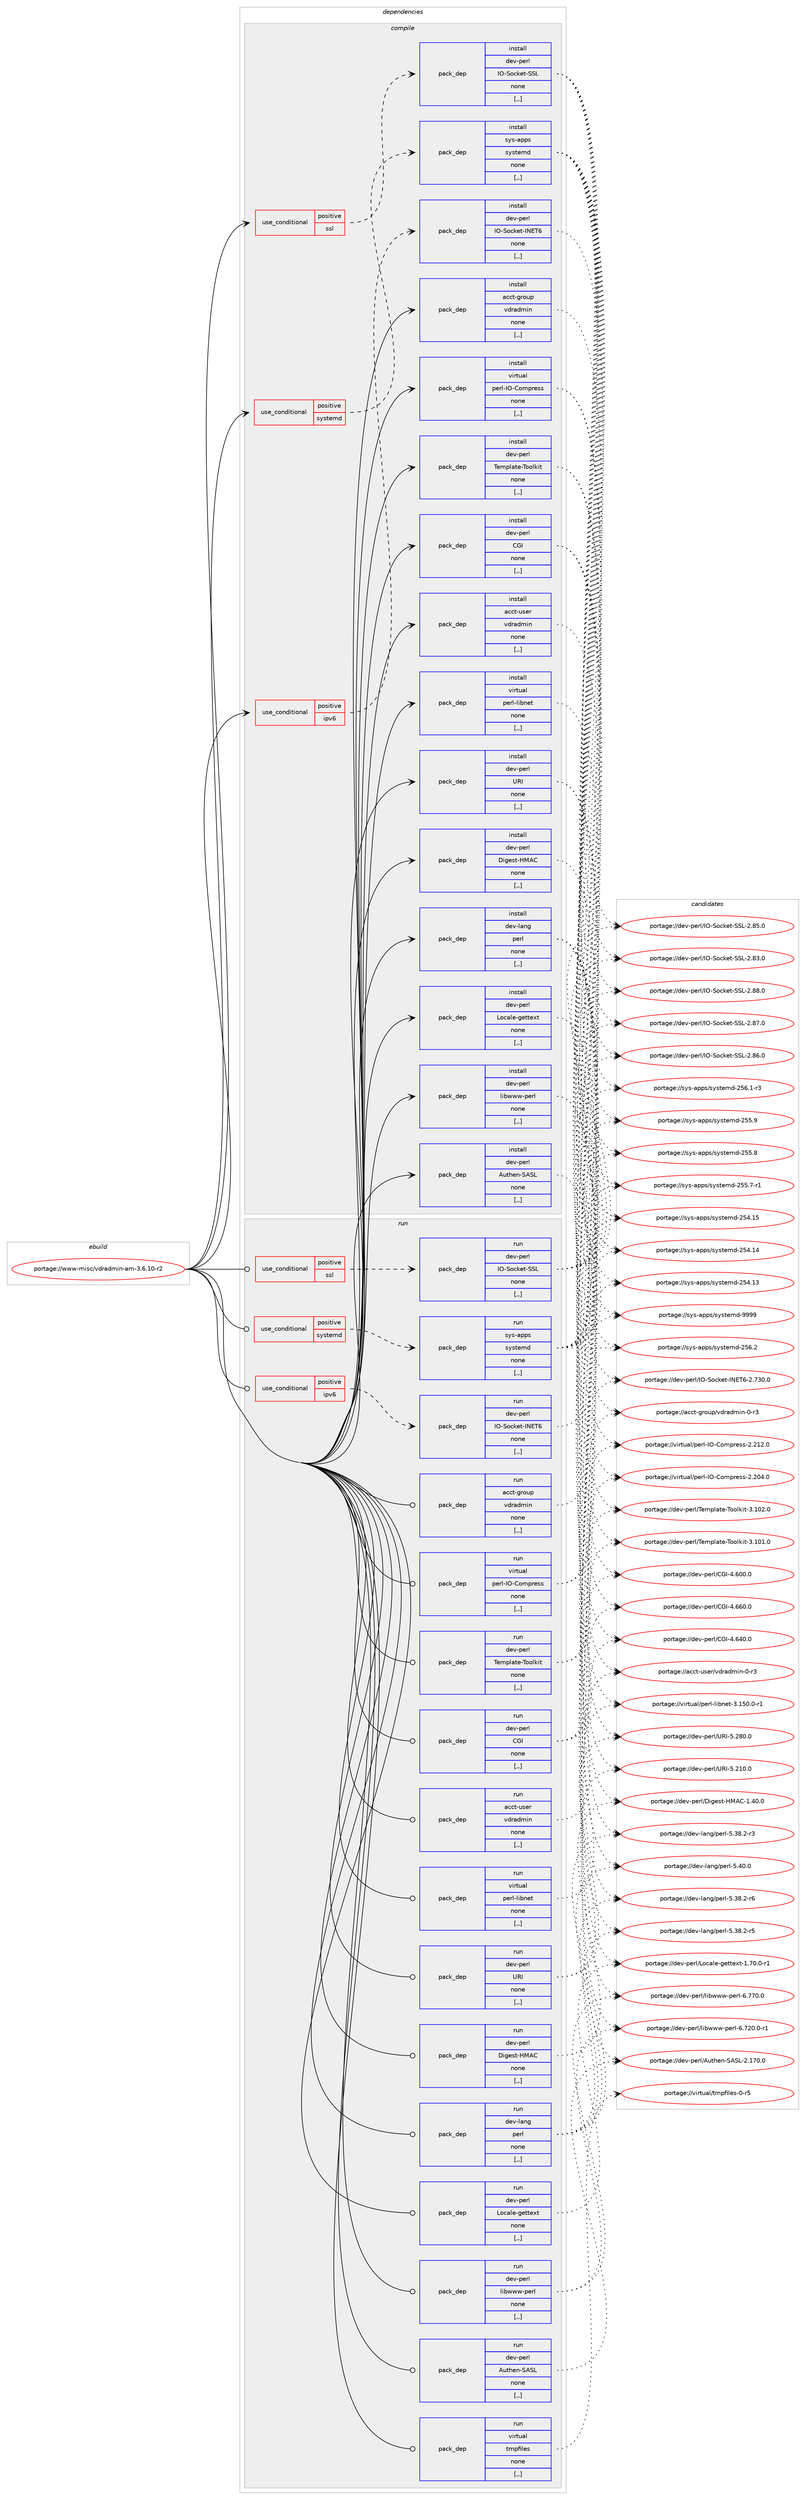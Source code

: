digraph prolog {

# *************
# Graph options
# *************

newrank=true;
concentrate=true;
compound=true;
graph [rankdir=LR,fontname=Helvetica,fontsize=10,ranksep=1.5];#, ranksep=2.5, nodesep=0.2];
edge  [arrowhead=vee];
node  [fontname=Helvetica,fontsize=10];

# **********
# The ebuild
# **********

subgraph cluster_leftcol {
color=gray;
rank=same;
label=<<i>ebuild</i>>;
id [label="portage://www-misc/vdradmin-am-3.6.10-r2", color=red, width=4, href="../www-misc/vdradmin-am-3.6.10-r2.svg"];
}

# ****************
# The dependencies
# ****************

subgraph cluster_midcol {
color=gray;
label=<<i>dependencies</i>>;
subgraph cluster_compile {
fillcolor="#eeeeee";
style=filled;
label=<<i>compile</i>>;
subgraph cond119878 {
dependency449821 [label=<<TABLE BORDER="0" CELLBORDER="1" CELLSPACING="0" CELLPADDING="4"><TR><TD ROWSPAN="3" CELLPADDING="10">use_conditional</TD></TR><TR><TD>positive</TD></TR><TR><TD>ipv6</TD></TR></TABLE>>, shape=none, color=red];
subgraph pack326601 {
dependency449822 [label=<<TABLE BORDER="0" CELLBORDER="1" CELLSPACING="0" CELLPADDING="4" WIDTH="220"><TR><TD ROWSPAN="6" CELLPADDING="30">pack_dep</TD></TR><TR><TD WIDTH="110">install</TD></TR><TR><TD>dev-perl</TD></TR><TR><TD>IO-Socket-INET6</TD></TR><TR><TD>none</TD></TR><TR><TD>[,,]</TD></TR></TABLE>>, shape=none, color=blue];
}
dependency449821:e -> dependency449822:w [weight=20,style="dashed",arrowhead="vee"];
}
id:e -> dependency449821:w [weight=20,style="solid",arrowhead="vee"];
subgraph cond119879 {
dependency449823 [label=<<TABLE BORDER="0" CELLBORDER="1" CELLSPACING="0" CELLPADDING="4"><TR><TD ROWSPAN="3" CELLPADDING="10">use_conditional</TD></TR><TR><TD>positive</TD></TR><TR><TD>ssl</TD></TR></TABLE>>, shape=none, color=red];
subgraph pack326602 {
dependency449824 [label=<<TABLE BORDER="0" CELLBORDER="1" CELLSPACING="0" CELLPADDING="4" WIDTH="220"><TR><TD ROWSPAN="6" CELLPADDING="30">pack_dep</TD></TR><TR><TD WIDTH="110">install</TD></TR><TR><TD>dev-perl</TD></TR><TR><TD>IO-Socket-SSL</TD></TR><TR><TD>none</TD></TR><TR><TD>[,,]</TD></TR></TABLE>>, shape=none, color=blue];
}
dependency449823:e -> dependency449824:w [weight=20,style="dashed",arrowhead="vee"];
}
id:e -> dependency449823:w [weight=20,style="solid",arrowhead="vee"];
subgraph cond119880 {
dependency449825 [label=<<TABLE BORDER="0" CELLBORDER="1" CELLSPACING="0" CELLPADDING="4"><TR><TD ROWSPAN="3" CELLPADDING="10">use_conditional</TD></TR><TR><TD>positive</TD></TR><TR><TD>systemd</TD></TR></TABLE>>, shape=none, color=red];
subgraph pack326603 {
dependency449826 [label=<<TABLE BORDER="0" CELLBORDER="1" CELLSPACING="0" CELLPADDING="4" WIDTH="220"><TR><TD ROWSPAN="6" CELLPADDING="30">pack_dep</TD></TR><TR><TD WIDTH="110">install</TD></TR><TR><TD>sys-apps</TD></TR><TR><TD>systemd</TD></TR><TR><TD>none</TD></TR><TR><TD>[,,]</TD></TR></TABLE>>, shape=none, color=blue];
}
dependency449825:e -> dependency449826:w [weight=20,style="dashed",arrowhead="vee"];
}
id:e -> dependency449825:w [weight=20,style="solid",arrowhead="vee"];
subgraph pack326604 {
dependency449827 [label=<<TABLE BORDER="0" CELLBORDER="1" CELLSPACING="0" CELLPADDING="4" WIDTH="220"><TR><TD ROWSPAN="6" CELLPADDING="30">pack_dep</TD></TR><TR><TD WIDTH="110">install</TD></TR><TR><TD>acct-group</TD></TR><TR><TD>vdradmin</TD></TR><TR><TD>none</TD></TR><TR><TD>[,,]</TD></TR></TABLE>>, shape=none, color=blue];
}
id:e -> dependency449827:w [weight=20,style="solid",arrowhead="vee"];
subgraph pack326605 {
dependency449828 [label=<<TABLE BORDER="0" CELLBORDER="1" CELLSPACING="0" CELLPADDING="4" WIDTH="220"><TR><TD ROWSPAN="6" CELLPADDING="30">pack_dep</TD></TR><TR><TD WIDTH="110">install</TD></TR><TR><TD>acct-user</TD></TR><TR><TD>vdradmin</TD></TR><TR><TD>none</TD></TR><TR><TD>[,,]</TD></TR></TABLE>>, shape=none, color=blue];
}
id:e -> dependency449828:w [weight=20,style="solid",arrowhead="vee"];
subgraph pack326606 {
dependency449829 [label=<<TABLE BORDER="0" CELLBORDER="1" CELLSPACING="0" CELLPADDING="4" WIDTH="220"><TR><TD ROWSPAN="6" CELLPADDING="30">pack_dep</TD></TR><TR><TD WIDTH="110">install</TD></TR><TR><TD>dev-lang</TD></TR><TR><TD>perl</TD></TR><TR><TD>none</TD></TR><TR><TD>[,,]</TD></TR></TABLE>>, shape=none, color=blue];
}
id:e -> dependency449829:w [weight=20,style="solid",arrowhead="vee"];
subgraph pack326607 {
dependency449830 [label=<<TABLE BORDER="0" CELLBORDER="1" CELLSPACING="0" CELLPADDING="4" WIDTH="220"><TR><TD ROWSPAN="6" CELLPADDING="30">pack_dep</TD></TR><TR><TD WIDTH="110">install</TD></TR><TR><TD>dev-perl</TD></TR><TR><TD>Authen-SASL</TD></TR><TR><TD>none</TD></TR><TR><TD>[,,]</TD></TR></TABLE>>, shape=none, color=blue];
}
id:e -> dependency449830:w [weight=20,style="solid",arrowhead="vee"];
subgraph pack326608 {
dependency449831 [label=<<TABLE BORDER="0" CELLBORDER="1" CELLSPACING="0" CELLPADDING="4" WIDTH="220"><TR><TD ROWSPAN="6" CELLPADDING="30">pack_dep</TD></TR><TR><TD WIDTH="110">install</TD></TR><TR><TD>dev-perl</TD></TR><TR><TD>CGI</TD></TR><TR><TD>none</TD></TR><TR><TD>[,,]</TD></TR></TABLE>>, shape=none, color=blue];
}
id:e -> dependency449831:w [weight=20,style="solid",arrowhead="vee"];
subgraph pack326609 {
dependency449832 [label=<<TABLE BORDER="0" CELLBORDER="1" CELLSPACING="0" CELLPADDING="4" WIDTH="220"><TR><TD ROWSPAN="6" CELLPADDING="30">pack_dep</TD></TR><TR><TD WIDTH="110">install</TD></TR><TR><TD>dev-perl</TD></TR><TR><TD>Digest-HMAC</TD></TR><TR><TD>none</TD></TR><TR><TD>[,,]</TD></TR></TABLE>>, shape=none, color=blue];
}
id:e -> dependency449832:w [weight=20,style="solid",arrowhead="vee"];
subgraph pack326610 {
dependency449833 [label=<<TABLE BORDER="0" CELLBORDER="1" CELLSPACING="0" CELLPADDING="4" WIDTH="220"><TR><TD ROWSPAN="6" CELLPADDING="30">pack_dep</TD></TR><TR><TD WIDTH="110">install</TD></TR><TR><TD>dev-perl</TD></TR><TR><TD>Locale-gettext</TD></TR><TR><TD>none</TD></TR><TR><TD>[,,]</TD></TR></TABLE>>, shape=none, color=blue];
}
id:e -> dependency449833:w [weight=20,style="solid",arrowhead="vee"];
subgraph pack326611 {
dependency449834 [label=<<TABLE BORDER="0" CELLBORDER="1" CELLSPACING="0" CELLPADDING="4" WIDTH="220"><TR><TD ROWSPAN="6" CELLPADDING="30">pack_dep</TD></TR><TR><TD WIDTH="110">install</TD></TR><TR><TD>dev-perl</TD></TR><TR><TD>Template-Toolkit</TD></TR><TR><TD>none</TD></TR><TR><TD>[,,]</TD></TR></TABLE>>, shape=none, color=blue];
}
id:e -> dependency449834:w [weight=20,style="solid",arrowhead="vee"];
subgraph pack326612 {
dependency449835 [label=<<TABLE BORDER="0" CELLBORDER="1" CELLSPACING="0" CELLPADDING="4" WIDTH="220"><TR><TD ROWSPAN="6" CELLPADDING="30">pack_dep</TD></TR><TR><TD WIDTH="110">install</TD></TR><TR><TD>dev-perl</TD></TR><TR><TD>URI</TD></TR><TR><TD>none</TD></TR><TR><TD>[,,]</TD></TR></TABLE>>, shape=none, color=blue];
}
id:e -> dependency449835:w [weight=20,style="solid",arrowhead="vee"];
subgraph pack326613 {
dependency449836 [label=<<TABLE BORDER="0" CELLBORDER="1" CELLSPACING="0" CELLPADDING="4" WIDTH="220"><TR><TD ROWSPAN="6" CELLPADDING="30">pack_dep</TD></TR><TR><TD WIDTH="110">install</TD></TR><TR><TD>dev-perl</TD></TR><TR><TD>libwww-perl</TD></TR><TR><TD>none</TD></TR><TR><TD>[,,]</TD></TR></TABLE>>, shape=none, color=blue];
}
id:e -> dependency449836:w [weight=20,style="solid",arrowhead="vee"];
subgraph pack326614 {
dependency449837 [label=<<TABLE BORDER="0" CELLBORDER="1" CELLSPACING="0" CELLPADDING="4" WIDTH="220"><TR><TD ROWSPAN="6" CELLPADDING="30">pack_dep</TD></TR><TR><TD WIDTH="110">install</TD></TR><TR><TD>virtual</TD></TR><TR><TD>perl-IO-Compress</TD></TR><TR><TD>none</TD></TR><TR><TD>[,,]</TD></TR></TABLE>>, shape=none, color=blue];
}
id:e -> dependency449837:w [weight=20,style="solid",arrowhead="vee"];
subgraph pack326615 {
dependency449838 [label=<<TABLE BORDER="0" CELLBORDER="1" CELLSPACING="0" CELLPADDING="4" WIDTH="220"><TR><TD ROWSPAN="6" CELLPADDING="30">pack_dep</TD></TR><TR><TD WIDTH="110">install</TD></TR><TR><TD>virtual</TD></TR><TR><TD>perl-libnet</TD></TR><TR><TD>none</TD></TR><TR><TD>[,,]</TD></TR></TABLE>>, shape=none, color=blue];
}
id:e -> dependency449838:w [weight=20,style="solid",arrowhead="vee"];
}
subgraph cluster_compileandrun {
fillcolor="#eeeeee";
style=filled;
label=<<i>compile and run</i>>;
}
subgraph cluster_run {
fillcolor="#eeeeee";
style=filled;
label=<<i>run</i>>;
subgraph cond119881 {
dependency449839 [label=<<TABLE BORDER="0" CELLBORDER="1" CELLSPACING="0" CELLPADDING="4"><TR><TD ROWSPAN="3" CELLPADDING="10">use_conditional</TD></TR><TR><TD>positive</TD></TR><TR><TD>ipv6</TD></TR></TABLE>>, shape=none, color=red];
subgraph pack326616 {
dependency449840 [label=<<TABLE BORDER="0" CELLBORDER="1" CELLSPACING="0" CELLPADDING="4" WIDTH="220"><TR><TD ROWSPAN="6" CELLPADDING="30">pack_dep</TD></TR><TR><TD WIDTH="110">run</TD></TR><TR><TD>dev-perl</TD></TR><TR><TD>IO-Socket-INET6</TD></TR><TR><TD>none</TD></TR><TR><TD>[,,]</TD></TR></TABLE>>, shape=none, color=blue];
}
dependency449839:e -> dependency449840:w [weight=20,style="dashed",arrowhead="vee"];
}
id:e -> dependency449839:w [weight=20,style="solid",arrowhead="odot"];
subgraph cond119882 {
dependency449841 [label=<<TABLE BORDER="0" CELLBORDER="1" CELLSPACING="0" CELLPADDING="4"><TR><TD ROWSPAN="3" CELLPADDING="10">use_conditional</TD></TR><TR><TD>positive</TD></TR><TR><TD>ssl</TD></TR></TABLE>>, shape=none, color=red];
subgraph pack326617 {
dependency449842 [label=<<TABLE BORDER="0" CELLBORDER="1" CELLSPACING="0" CELLPADDING="4" WIDTH="220"><TR><TD ROWSPAN="6" CELLPADDING="30">pack_dep</TD></TR><TR><TD WIDTH="110">run</TD></TR><TR><TD>dev-perl</TD></TR><TR><TD>IO-Socket-SSL</TD></TR><TR><TD>none</TD></TR><TR><TD>[,,]</TD></TR></TABLE>>, shape=none, color=blue];
}
dependency449841:e -> dependency449842:w [weight=20,style="dashed",arrowhead="vee"];
}
id:e -> dependency449841:w [weight=20,style="solid",arrowhead="odot"];
subgraph cond119883 {
dependency449843 [label=<<TABLE BORDER="0" CELLBORDER="1" CELLSPACING="0" CELLPADDING="4"><TR><TD ROWSPAN="3" CELLPADDING="10">use_conditional</TD></TR><TR><TD>positive</TD></TR><TR><TD>systemd</TD></TR></TABLE>>, shape=none, color=red];
subgraph pack326618 {
dependency449844 [label=<<TABLE BORDER="0" CELLBORDER="1" CELLSPACING="0" CELLPADDING="4" WIDTH="220"><TR><TD ROWSPAN="6" CELLPADDING="30">pack_dep</TD></TR><TR><TD WIDTH="110">run</TD></TR><TR><TD>sys-apps</TD></TR><TR><TD>systemd</TD></TR><TR><TD>none</TD></TR><TR><TD>[,,]</TD></TR></TABLE>>, shape=none, color=blue];
}
dependency449843:e -> dependency449844:w [weight=20,style="dashed",arrowhead="vee"];
}
id:e -> dependency449843:w [weight=20,style="solid",arrowhead="odot"];
subgraph pack326619 {
dependency449845 [label=<<TABLE BORDER="0" CELLBORDER="1" CELLSPACING="0" CELLPADDING="4" WIDTH="220"><TR><TD ROWSPAN="6" CELLPADDING="30">pack_dep</TD></TR><TR><TD WIDTH="110">run</TD></TR><TR><TD>acct-group</TD></TR><TR><TD>vdradmin</TD></TR><TR><TD>none</TD></TR><TR><TD>[,,]</TD></TR></TABLE>>, shape=none, color=blue];
}
id:e -> dependency449845:w [weight=20,style="solid",arrowhead="odot"];
subgraph pack326620 {
dependency449846 [label=<<TABLE BORDER="0" CELLBORDER="1" CELLSPACING="0" CELLPADDING="4" WIDTH="220"><TR><TD ROWSPAN="6" CELLPADDING="30">pack_dep</TD></TR><TR><TD WIDTH="110">run</TD></TR><TR><TD>acct-user</TD></TR><TR><TD>vdradmin</TD></TR><TR><TD>none</TD></TR><TR><TD>[,,]</TD></TR></TABLE>>, shape=none, color=blue];
}
id:e -> dependency449846:w [weight=20,style="solid",arrowhead="odot"];
subgraph pack326621 {
dependency449847 [label=<<TABLE BORDER="0" CELLBORDER="1" CELLSPACING="0" CELLPADDING="4" WIDTH="220"><TR><TD ROWSPAN="6" CELLPADDING="30">pack_dep</TD></TR><TR><TD WIDTH="110">run</TD></TR><TR><TD>dev-lang</TD></TR><TR><TD>perl</TD></TR><TR><TD>none</TD></TR><TR><TD>[,,]</TD></TR></TABLE>>, shape=none, color=blue];
}
id:e -> dependency449847:w [weight=20,style="solid",arrowhead="odot"];
subgraph pack326622 {
dependency449848 [label=<<TABLE BORDER="0" CELLBORDER="1" CELLSPACING="0" CELLPADDING="4" WIDTH="220"><TR><TD ROWSPAN="6" CELLPADDING="30">pack_dep</TD></TR><TR><TD WIDTH="110">run</TD></TR><TR><TD>dev-perl</TD></TR><TR><TD>Authen-SASL</TD></TR><TR><TD>none</TD></TR><TR><TD>[,,]</TD></TR></TABLE>>, shape=none, color=blue];
}
id:e -> dependency449848:w [weight=20,style="solid",arrowhead="odot"];
subgraph pack326623 {
dependency449849 [label=<<TABLE BORDER="0" CELLBORDER="1" CELLSPACING="0" CELLPADDING="4" WIDTH="220"><TR><TD ROWSPAN="6" CELLPADDING="30">pack_dep</TD></TR><TR><TD WIDTH="110">run</TD></TR><TR><TD>dev-perl</TD></TR><TR><TD>CGI</TD></TR><TR><TD>none</TD></TR><TR><TD>[,,]</TD></TR></TABLE>>, shape=none, color=blue];
}
id:e -> dependency449849:w [weight=20,style="solid",arrowhead="odot"];
subgraph pack326624 {
dependency449850 [label=<<TABLE BORDER="0" CELLBORDER="1" CELLSPACING="0" CELLPADDING="4" WIDTH="220"><TR><TD ROWSPAN="6" CELLPADDING="30">pack_dep</TD></TR><TR><TD WIDTH="110">run</TD></TR><TR><TD>dev-perl</TD></TR><TR><TD>Digest-HMAC</TD></TR><TR><TD>none</TD></TR><TR><TD>[,,]</TD></TR></TABLE>>, shape=none, color=blue];
}
id:e -> dependency449850:w [weight=20,style="solid",arrowhead="odot"];
subgraph pack326625 {
dependency449851 [label=<<TABLE BORDER="0" CELLBORDER="1" CELLSPACING="0" CELLPADDING="4" WIDTH="220"><TR><TD ROWSPAN="6" CELLPADDING="30">pack_dep</TD></TR><TR><TD WIDTH="110">run</TD></TR><TR><TD>dev-perl</TD></TR><TR><TD>Locale-gettext</TD></TR><TR><TD>none</TD></TR><TR><TD>[,,]</TD></TR></TABLE>>, shape=none, color=blue];
}
id:e -> dependency449851:w [weight=20,style="solid",arrowhead="odot"];
subgraph pack326626 {
dependency449852 [label=<<TABLE BORDER="0" CELLBORDER="1" CELLSPACING="0" CELLPADDING="4" WIDTH="220"><TR><TD ROWSPAN="6" CELLPADDING="30">pack_dep</TD></TR><TR><TD WIDTH="110">run</TD></TR><TR><TD>dev-perl</TD></TR><TR><TD>Template-Toolkit</TD></TR><TR><TD>none</TD></TR><TR><TD>[,,]</TD></TR></TABLE>>, shape=none, color=blue];
}
id:e -> dependency449852:w [weight=20,style="solid",arrowhead="odot"];
subgraph pack326627 {
dependency449853 [label=<<TABLE BORDER="0" CELLBORDER="1" CELLSPACING="0" CELLPADDING="4" WIDTH="220"><TR><TD ROWSPAN="6" CELLPADDING="30">pack_dep</TD></TR><TR><TD WIDTH="110">run</TD></TR><TR><TD>dev-perl</TD></TR><TR><TD>URI</TD></TR><TR><TD>none</TD></TR><TR><TD>[,,]</TD></TR></TABLE>>, shape=none, color=blue];
}
id:e -> dependency449853:w [weight=20,style="solid",arrowhead="odot"];
subgraph pack326628 {
dependency449854 [label=<<TABLE BORDER="0" CELLBORDER="1" CELLSPACING="0" CELLPADDING="4" WIDTH="220"><TR><TD ROWSPAN="6" CELLPADDING="30">pack_dep</TD></TR><TR><TD WIDTH="110">run</TD></TR><TR><TD>dev-perl</TD></TR><TR><TD>libwww-perl</TD></TR><TR><TD>none</TD></TR><TR><TD>[,,]</TD></TR></TABLE>>, shape=none, color=blue];
}
id:e -> dependency449854:w [weight=20,style="solid",arrowhead="odot"];
subgraph pack326629 {
dependency449855 [label=<<TABLE BORDER="0" CELLBORDER="1" CELLSPACING="0" CELLPADDING="4" WIDTH="220"><TR><TD ROWSPAN="6" CELLPADDING="30">pack_dep</TD></TR><TR><TD WIDTH="110">run</TD></TR><TR><TD>virtual</TD></TR><TR><TD>perl-IO-Compress</TD></TR><TR><TD>none</TD></TR><TR><TD>[,,]</TD></TR></TABLE>>, shape=none, color=blue];
}
id:e -> dependency449855:w [weight=20,style="solid",arrowhead="odot"];
subgraph pack326630 {
dependency449856 [label=<<TABLE BORDER="0" CELLBORDER="1" CELLSPACING="0" CELLPADDING="4" WIDTH="220"><TR><TD ROWSPAN="6" CELLPADDING="30">pack_dep</TD></TR><TR><TD WIDTH="110">run</TD></TR><TR><TD>virtual</TD></TR><TR><TD>perl-libnet</TD></TR><TR><TD>none</TD></TR><TR><TD>[,,]</TD></TR></TABLE>>, shape=none, color=blue];
}
id:e -> dependency449856:w [weight=20,style="solid",arrowhead="odot"];
subgraph pack326631 {
dependency449857 [label=<<TABLE BORDER="0" CELLBORDER="1" CELLSPACING="0" CELLPADDING="4" WIDTH="220"><TR><TD ROWSPAN="6" CELLPADDING="30">pack_dep</TD></TR><TR><TD WIDTH="110">run</TD></TR><TR><TD>virtual</TD></TR><TR><TD>tmpfiles</TD></TR><TR><TD>none</TD></TR><TR><TD>[,,]</TD></TR></TABLE>>, shape=none, color=blue];
}
id:e -> dependency449857:w [weight=20,style="solid",arrowhead="odot"];
}
}

# **************
# The candidates
# **************

subgraph cluster_choices {
rank=same;
color=gray;
label=<<i>candidates</i>>;

subgraph choice326601 {
color=black;
nodesep=1;
choice100101118451121011141084773794583111991071011164573786984544550465551484648 [label="portage://dev-perl/IO-Socket-INET6-2.730.0", color=red, width=4,href="../dev-perl/IO-Socket-INET6-2.730.0.svg"];
dependency449822:e -> choice100101118451121011141084773794583111991071011164573786984544550465551484648:w [style=dotted,weight="100"];
}
subgraph choice326602 {
color=black;
nodesep=1;
choice100101118451121011141084773794583111991071011164583837645504656564648 [label="portage://dev-perl/IO-Socket-SSL-2.88.0", color=red, width=4,href="../dev-perl/IO-Socket-SSL-2.88.0.svg"];
choice100101118451121011141084773794583111991071011164583837645504656554648 [label="portage://dev-perl/IO-Socket-SSL-2.87.0", color=red, width=4,href="../dev-perl/IO-Socket-SSL-2.87.0.svg"];
choice100101118451121011141084773794583111991071011164583837645504656544648 [label="portage://dev-perl/IO-Socket-SSL-2.86.0", color=red, width=4,href="../dev-perl/IO-Socket-SSL-2.86.0.svg"];
choice100101118451121011141084773794583111991071011164583837645504656534648 [label="portage://dev-perl/IO-Socket-SSL-2.85.0", color=red, width=4,href="../dev-perl/IO-Socket-SSL-2.85.0.svg"];
choice100101118451121011141084773794583111991071011164583837645504656514648 [label="portage://dev-perl/IO-Socket-SSL-2.83.0", color=red, width=4,href="../dev-perl/IO-Socket-SSL-2.83.0.svg"];
dependency449824:e -> choice100101118451121011141084773794583111991071011164583837645504656564648:w [style=dotted,weight="100"];
dependency449824:e -> choice100101118451121011141084773794583111991071011164583837645504656554648:w [style=dotted,weight="100"];
dependency449824:e -> choice100101118451121011141084773794583111991071011164583837645504656544648:w [style=dotted,weight="100"];
dependency449824:e -> choice100101118451121011141084773794583111991071011164583837645504656534648:w [style=dotted,weight="100"];
dependency449824:e -> choice100101118451121011141084773794583111991071011164583837645504656514648:w [style=dotted,weight="100"];
}
subgraph choice326603 {
color=black;
nodesep=1;
choice1151211154597112112115471151211151161011091004557575757 [label="portage://sys-apps/systemd-9999", color=red, width=4,href="../sys-apps/systemd-9999.svg"];
choice115121115459711211211547115121115116101109100455053544650 [label="portage://sys-apps/systemd-256.2", color=red, width=4,href="../sys-apps/systemd-256.2.svg"];
choice1151211154597112112115471151211151161011091004550535446494511451 [label="portage://sys-apps/systemd-256.1-r3", color=red, width=4,href="../sys-apps/systemd-256.1-r3.svg"];
choice115121115459711211211547115121115116101109100455053534657 [label="portage://sys-apps/systemd-255.9", color=red, width=4,href="../sys-apps/systemd-255.9.svg"];
choice115121115459711211211547115121115116101109100455053534656 [label="portage://sys-apps/systemd-255.8", color=red, width=4,href="../sys-apps/systemd-255.8.svg"];
choice1151211154597112112115471151211151161011091004550535346554511449 [label="portage://sys-apps/systemd-255.7-r1", color=red, width=4,href="../sys-apps/systemd-255.7-r1.svg"];
choice11512111545971121121154711512111511610110910045505352464953 [label="portage://sys-apps/systemd-254.15", color=red, width=4,href="../sys-apps/systemd-254.15.svg"];
choice11512111545971121121154711512111511610110910045505352464952 [label="portage://sys-apps/systemd-254.14", color=red, width=4,href="../sys-apps/systemd-254.14.svg"];
choice11512111545971121121154711512111511610110910045505352464951 [label="portage://sys-apps/systemd-254.13", color=red, width=4,href="../sys-apps/systemd-254.13.svg"];
dependency449826:e -> choice1151211154597112112115471151211151161011091004557575757:w [style=dotted,weight="100"];
dependency449826:e -> choice115121115459711211211547115121115116101109100455053544650:w [style=dotted,weight="100"];
dependency449826:e -> choice1151211154597112112115471151211151161011091004550535446494511451:w [style=dotted,weight="100"];
dependency449826:e -> choice115121115459711211211547115121115116101109100455053534657:w [style=dotted,weight="100"];
dependency449826:e -> choice115121115459711211211547115121115116101109100455053534656:w [style=dotted,weight="100"];
dependency449826:e -> choice1151211154597112112115471151211151161011091004550535346554511449:w [style=dotted,weight="100"];
dependency449826:e -> choice11512111545971121121154711512111511610110910045505352464953:w [style=dotted,weight="100"];
dependency449826:e -> choice11512111545971121121154711512111511610110910045505352464952:w [style=dotted,weight="100"];
dependency449826:e -> choice11512111545971121121154711512111511610110910045505352464951:w [style=dotted,weight="100"];
}
subgraph choice326604 {
color=black;
nodesep=1;
choice97999911645103114111117112471181001149710010910511045484511451 [label="portage://acct-group/vdradmin-0-r3", color=red, width=4,href="../acct-group/vdradmin-0-r3.svg"];
dependency449827:e -> choice97999911645103114111117112471181001149710010910511045484511451:w [style=dotted,weight="100"];
}
subgraph choice326605 {
color=black;
nodesep=1;
choice97999911645117115101114471181001149710010910511045484511451 [label="portage://acct-user/vdradmin-0-r3", color=red, width=4,href="../acct-user/vdradmin-0-r3.svg"];
dependency449828:e -> choice97999911645117115101114471181001149710010910511045484511451:w [style=dotted,weight="100"];
}
subgraph choice326606 {
color=black;
nodesep=1;
choice10010111845108971101034711210111410845534652484648 [label="portage://dev-lang/perl-5.40.0", color=red, width=4,href="../dev-lang/perl-5.40.0.svg"];
choice100101118451089711010347112101114108455346515646504511454 [label="portage://dev-lang/perl-5.38.2-r6", color=red, width=4,href="../dev-lang/perl-5.38.2-r6.svg"];
choice100101118451089711010347112101114108455346515646504511453 [label="portage://dev-lang/perl-5.38.2-r5", color=red, width=4,href="../dev-lang/perl-5.38.2-r5.svg"];
choice100101118451089711010347112101114108455346515646504511451 [label="portage://dev-lang/perl-5.38.2-r3", color=red, width=4,href="../dev-lang/perl-5.38.2-r3.svg"];
dependency449829:e -> choice10010111845108971101034711210111410845534652484648:w [style=dotted,weight="100"];
dependency449829:e -> choice100101118451089711010347112101114108455346515646504511454:w [style=dotted,weight="100"];
dependency449829:e -> choice100101118451089711010347112101114108455346515646504511453:w [style=dotted,weight="100"];
dependency449829:e -> choice100101118451089711010347112101114108455346515646504511451:w [style=dotted,weight="100"];
}
subgraph choice326607 {
color=black;
nodesep=1;
choice10010111845112101114108476511711610410111045836583764550464955484648 [label="portage://dev-perl/Authen-SASL-2.170.0", color=red, width=4,href="../dev-perl/Authen-SASL-2.170.0.svg"];
dependency449830:e -> choice10010111845112101114108476511711610410111045836583764550464955484648:w [style=dotted,weight="100"];
}
subgraph choice326608 {
color=black;
nodesep=1;
choice10010111845112101114108476771734552465454484648 [label="portage://dev-perl/CGI-4.660.0", color=red, width=4,href="../dev-perl/CGI-4.660.0.svg"];
choice10010111845112101114108476771734552465452484648 [label="portage://dev-perl/CGI-4.640.0", color=red, width=4,href="../dev-perl/CGI-4.640.0.svg"];
choice10010111845112101114108476771734552465448484648 [label="portage://dev-perl/CGI-4.600.0", color=red, width=4,href="../dev-perl/CGI-4.600.0.svg"];
dependency449831:e -> choice10010111845112101114108476771734552465454484648:w [style=dotted,weight="100"];
dependency449831:e -> choice10010111845112101114108476771734552465452484648:w [style=dotted,weight="100"];
dependency449831:e -> choice10010111845112101114108476771734552465448484648:w [style=dotted,weight="100"];
}
subgraph choice326609 {
color=black;
nodesep=1;
choice100101118451121011141084768105103101115116457277656745494652484648 [label="portage://dev-perl/Digest-HMAC-1.40.0", color=red, width=4,href="../dev-perl/Digest-HMAC-1.40.0.svg"];
dependency449832:e -> choice100101118451121011141084768105103101115116457277656745494652484648:w [style=dotted,weight="100"];
}
subgraph choice326610 {
color=black;
nodesep=1;
choice100101118451121011141084776111999710810145103101116116101120116454946554846484511449 [label="portage://dev-perl/Locale-gettext-1.70.0-r1", color=red, width=4,href="../dev-perl/Locale-gettext-1.70.0-r1.svg"];
dependency449833:e -> choice100101118451121011141084776111999710810145103101116116101120116454946554846484511449:w [style=dotted,weight="100"];
}
subgraph choice326611 {
color=black;
nodesep=1;
choice1001011184511210111410847841011091121089711610145841111111081071051164551464948504648 [label="portage://dev-perl/Template-Toolkit-3.102.0", color=red, width=4,href="../dev-perl/Template-Toolkit-3.102.0.svg"];
choice1001011184511210111410847841011091121089711610145841111111081071051164551464948494648 [label="portage://dev-perl/Template-Toolkit-3.101.0", color=red, width=4,href="../dev-perl/Template-Toolkit-3.101.0.svg"];
dependency449834:e -> choice1001011184511210111410847841011091121089711610145841111111081071051164551464948504648:w [style=dotted,weight="100"];
dependency449834:e -> choice1001011184511210111410847841011091121089711610145841111111081071051164551464948494648:w [style=dotted,weight="100"];
}
subgraph choice326612 {
color=black;
nodesep=1;
choice10010111845112101114108478582734553465056484648 [label="portage://dev-perl/URI-5.280.0", color=red, width=4,href="../dev-perl/URI-5.280.0.svg"];
choice10010111845112101114108478582734553465049484648 [label="portage://dev-perl/URI-5.210.0", color=red, width=4,href="../dev-perl/URI-5.210.0.svg"];
dependency449835:e -> choice10010111845112101114108478582734553465056484648:w [style=dotted,weight="100"];
dependency449835:e -> choice10010111845112101114108478582734553465049484648:w [style=dotted,weight="100"];
}
subgraph choice326613 {
color=black;
nodesep=1;
choice100101118451121011141084710810598119119119451121011141084554465555484648 [label="portage://dev-perl/libwww-perl-6.770.0", color=red, width=4,href="../dev-perl/libwww-perl-6.770.0.svg"];
choice1001011184511210111410847108105981191191194511210111410845544655504846484511449 [label="portage://dev-perl/libwww-perl-6.720.0-r1", color=red, width=4,href="../dev-perl/libwww-perl-6.720.0-r1.svg"];
dependency449836:e -> choice100101118451121011141084710810598119119119451121011141084554465555484648:w [style=dotted,weight="100"];
dependency449836:e -> choice1001011184511210111410847108105981191191194511210111410845544655504846484511449:w [style=dotted,weight="100"];
}
subgraph choice326614 {
color=black;
nodesep=1;
choice118105114116117971084711210111410845737945671111091121141011151154550465049504648 [label="portage://virtual/perl-IO-Compress-2.212.0", color=red, width=4,href="../virtual/perl-IO-Compress-2.212.0.svg"];
choice118105114116117971084711210111410845737945671111091121141011151154550465048524648 [label="portage://virtual/perl-IO-Compress-2.204.0", color=red, width=4,href="../virtual/perl-IO-Compress-2.204.0.svg"];
dependency449837:e -> choice118105114116117971084711210111410845737945671111091121141011151154550465049504648:w [style=dotted,weight="100"];
dependency449837:e -> choice118105114116117971084711210111410845737945671111091121141011151154550465048524648:w [style=dotted,weight="100"];
}
subgraph choice326615 {
color=black;
nodesep=1;
choice1181051141161179710847112101114108451081059811010111645514649534846484511449 [label="portage://virtual/perl-libnet-3.150.0-r1", color=red, width=4,href="../virtual/perl-libnet-3.150.0-r1.svg"];
dependency449838:e -> choice1181051141161179710847112101114108451081059811010111645514649534846484511449:w [style=dotted,weight="100"];
}
subgraph choice326616 {
color=black;
nodesep=1;
choice100101118451121011141084773794583111991071011164573786984544550465551484648 [label="portage://dev-perl/IO-Socket-INET6-2.730.0", color=red, width=4,href="../dev-perl/IO-Socket-INET6-2.730.0.svg"];
dependency449840:e -> choice100101118451121011141084773794583111991071011164573786984544550465551484648:w [style=dotted,weight="100"];
}
subgraph choice326617 {
color=black;
nodesep=1;
choice100101118451121011141084773794583111991071011164583837645504656564648 [label="portage://dev-perl/IO-Socket-SSL-2.88.0", color=red, width=4,href="../dev-perl/IO-Socket-SSL-2.88.0.svg"];
choice100101118451121011141084773794583111991071011164583837645504656554648 [label="portage://dev-perl/IO-Socket-SSL-2.87.0", color=red, width=4,href="../dev-perl/IO-Socket-SSL-2.87.0.svg"];
choice100101118451121011141084773794583111991071011164583837645504656544648 [label="portage://dev-perl/IO-Socket-SSL-2.86.0", color=red, width=4,href="../dev-perl/IO-Socket-SSL-2.86.0.svg"];
choice100101118451121011141084773794583111991071011164583837645504656534648 [label="portage://dev-perl/IO-Socket-SSL-2.85.0", color=red, width=4,href="../dev-perl/IO-Socket-SSL-2.85.0.svg"];
choice100101118451121011141084773794583111991071011164583837645504656514648 [label="portage://dev-perl/IO-Socket-SSL-2.83.0", color=red, width=4,href="../dev-perl/IO-Socket-SSL-2.83.0.svg"];
dependency449842:e -> choice100101118451121011141084773794583111991071011164583837645504656564648:w [style=dotted,weight="100"];
dependency449842:e -> choice100101118451121011141084773794583111991071011164583837645504656554648:w [style=dotted,weight="100"];
dependency449842:e -> choice100101118451121011141084773794583111991071011164583837645504656544648:w [style=dotted,weight="100"];
dependency449842:e -> choice100101118451121011141084773794583111991071011164583837645504656534648:w [style=dotted,weight="100"];
dependency449842:e -> choice100101118451121011141084773794583111991071011164583837645504656514648:w [style=dotted,weight="100"];
}
subgraph choice326618 {
color=black;
nodesep=1;
choice1151211154597112112115471151211151161011091004557575757 [label="portage://sys-apps/systemd-9999", color=red, width=4,href="../sys-apps/systemd-9999.svg"];
choice115121115459711211211547115121115116101109100455053544650 [label="portage://sys-apps/systemd-256.2", color=red, width=4,href="../sys-apps/systemd-256.2.svg"];
choice1151211154597112112115471151211151161011091004550535446494511451 [label="portage://sys-apps/systemd-256.1-r3", color=red, width=4,href="../sys-apps/systemd-256.1-r3.svg"];
choice115121115459711211211547115121115116101109100455053534657 [label="portage://sys-apps/systemd-255.9", color=red, width=4,href="../sys-apps/systemd-255.9.svg"];
choice115121115459711211211547115121115116101109100455053534656 [label="portage://sys-apps/systemd-255.8", color=red, width=4,href="../sys-apps/systemd-255.8.svg"];
choice1151211154597112112115471151211151161011091004550535346554511449 [label="portage://sys-apps/systemd-255.7-r1", color=red, width=4,href="../sys-apps/systemd-255.7-r1.svg"];
choice11512111545971121121154711512111511610110910045505352464953 [label="portage://sys-apps/systemd-254.15", color=red, width=4,href="../sys-apps/systemd-254.15.svg"];
choice11512111545971121121154711512111511610110910045505352464952 [label="portage://sys-apps/systemd-254.14", color=red, width=4,href="../sys-apps/systemd-254.14.svg"];
choice11512111545971121121154711512111511610110910045505352464951 [label="portage://sys-apps/systemd-254.13", color=red, width=4,href="../sys-apps/systemd-254.13.svg"];
dependency449844:e -> choice1151211154597112112115471151211151161011091004557575757:w [style=dotted,weight="100"];
dependency449844:e -> choice115121115459711211211547115121115116101109100455053544650:w [style=dotted,weight="100"];
dependency449844:e -> choice1151211154597112112115471151211151161011091004550535446494511451:w [style=dotted,weight="100"];
dependency449844:e -> choice115121115459711211211547115121115116101109100455053534657:w [style=dotted,weight="100"];
dependency449844:e -> choice115121115459711211211547115121115116101109100455053534656:w [style=dotted,weight="100"];
dependency449844:e -> choice1151211154597112112115471151211151161011091004550535346554511449:w [style=dotted,weight="100"];
dependency449844:e -> choice11512111545971121121154711512111511610110910045505352464953:w [style=dotted,weight="100"];
dependency449844:e -> choice11512111545971121121154711512111511610110910045505352464952:w [style=dotted,weight="100"];
dependency449844:e -> choice11512111545971121121154711512111511610110910045505352464951:w [style=dotted,weight="100"];
}
subgraph choice326619 {
color=black;
nodesep=1;
choice97999911645103114111117112471181001149710010910511045484511451 [label="portage://acct-group/vdradmin-0-r3", color=red, width=4,href="../acct-group/vdradmin-0-r3.svg"];
dependency449845:e -> choice97999911645103114111117112471181001149710010910511045484511451:w [style=dotted,weight="100"];
}
subgraph choice326620 {
color=black;
nodesep=1;
choice97999911645117115101114471181001149710010910511045484511451 [label="portage://acct-user/vdradmin-0-r3", color=red, width=4,href="../acct-user/vdradmin-0-r3.svg"];
dependency449846:e -> choice97999911645117115101114471181001149710010910511045484511451:w [style=dotted,weight="100"];
}
subgraph choice326621 {
color=black;
nodesep=1;
choice10010111845108971101034711210111410845534652484648 [label="portage://dev-lang/perl-5.40.0", color=red, width=4,href="../dev-lang/perl-5.40.0.svg"];
choice100101118451089711010347112101114108455346515646504511454 [label="portage://dev-lang/perl-5.38.2-r6", color=red, width=4,href="../dev-lang/perl-5.38.2-r6.svg"];
choice100101118451089711010347112101114108455346515646504511453 [label="portage://dev-lang/perl-5.38.2-r5", color=red, width=4,href="../dev-lang/perl-5.38.2-r5.svg"];
choice100101118451089711010347112101114108455346515646504511451 [label="portage://dev-lang/perl-5.38.2-r3", color=red, width=4,href="../dev-lang/perl-5.38.2-r3.svg"];
dependency449847:e -> choice10010111845108971101034711210111410845534652484648:w [style=dotted,weight="100"];
dependency449847:e -> choice100101118451089711010347112101114108455346515646504511454:w [style=dotted,weight="100"];
dependency449847:e -> choice100101118451089711010347112101114108455346515646504511453:w [style=dotted,weight="100"];
dependency449847:e -> choice100101118451089711010347112101114108455346515646504511451:w [style=dotted,weight="100"];
}
subgraph choice326622 {
color=black;
nodesep=1;
choice10010111845112101114108476511711610410111045836583764550464955484648 [label="portage://dev-perl/Authen-SASL-2.170.0", color=red, width=4,href="../dev-perl/Authen-SASL-2.170.0.svg"];
dependency449848:e -> choice10010111845112101114108476511711610410111045836583764550464955484648:w [style=dotted,weight="100"];
}
subgraph choice326623 {
color=black;
nodesep=1;
choice10010111845112101114108476771734552465454484648 [label="portage://dev-perl/CGI-4.660.0", color=red, width=4,href="../dev-perl/CGI-4.660.0.svg"];
choice10010111845112101114108476771734552465452484648 [label="portage://dev-perl/CGI-4.640.0", color=red, width=4,href="../dev-perl/CGI-4.640.0.svg"];
choice10010111845112101114108476771734552465448484648 [label="portage://dev-perl/CGI-4.600.0", color=red, width=4,href="../dev-perl/CGI-4.600.0.svg"];
dependency449849:e -> choice10010111845112101114108476771734552465454484648:w [style=dotted,weight="100"];
dependency449849:e -> choice10010111845112101114108476771734552465452484648:w [style=dotted,weight="100"];
dependency449849:e -> choice10010111845112101114108476771734552465448484648:w [style=dotted,weight="100"];
}
subgraph choice326624 {
color=black;
nodesep=1;
choice100101118451121011141084768105103101115116457277656745494652484648 [label="portage://dev-perl/Digest-HMAC-1.40.0", color=red, width=4,href="../dev-perl/Digest-HMAC-1.40.0.svg"];
dependency449850:e -> choice100101118451121011141084768105103101115116457277656745494652484648:w [style=dotted,weight="100"];
}
subgraph choice326625 {
color=black;
nodesep=1;
choice100101118451121011141084776111999710810145103101116116101120116454946554846484511449 [label="portage://dev-perl/Locale-gettext-1.70.0-r1", color=red, width=4,href="../dev-perl/Locale-gettext-1.70.0-r1.svg"];
dependency449851:e -> choice100101118451121011141084776111999710810145103101116116101120116454946554846484511449:w [style=dotted,weight="100"];
}
subgraph choice326626 {
color=black;
nodesep=1;
choice1001011184511210111410847841011091121089711610145841111111081071051164551464948504648 [label="portage://dev-perl/Template-Toolkit-3.102.0", color=red, width=4,href="../dev-perl/Template-Toolkit-3.102.0.svg"];
choice1001011184511210111410847841011091121089711610145841111111081071051164551464948494648 [label="portage://dev-perl/Template-Toolkit-3.101.0", color=red, width=4,href="../dev-perl/Template-Toolkit-3.101.0.svg"];
dependency449852:e -> choice1001011184511210111410847841011091121089711610145841111111081071051164551464948504648:w [style=dotted,weight="100"];
dependency449852:e -> choice1001011184511210111410847841011091121089711610145841111111081071051164551464948494648:w [style=dotted,weight="100"];
}
subgraph choice326627 {
color=black;
nodesep=1;
choice10010111845112101114108478582734553465056484648 [label="portage://dev-perl/URI-5.280.0", color=red, width=4,href="../dev-perl/URI-5.280.0.svg"];
choice10010111845112101114108478582734553465049484648 [label="portage://dev-perl/URI-5.210.0", color=red, width=4,href="../dev-perl/URI-5.210.0.svg"];
dependency449853:e -> choice10010111845112101114108478582734553465056484648:w [style=dotted,weight="100"];
dependency449853:e -> choice10010111845112101114108478582734553465049484648:w [style=dotted,weight="100"];
}
subgraph choice326628 {
color=black;
nodesep=1;
choice100101118451121011141084710810598119119119451121011141084554465555484648 [label="portage://dev-perl/libwww-perl-6.770.0", color=red, width=4,href="../dev-perl/libwww-perl-6.770.0.svg"];
choice1001011184511210111410847108105981191191194511210111410845544655504846484511449 [label="portage://dev-perl/libwww-perl-6.720.0-r1", color=red, width=4,href="../dev-perl/libwww-perl-6.720.0-r1.svg"];
dependency449854:e -> choice100101118451121011141084710810598119119119451121011141084554465555484648:w [style=dotted,weight="100"];
dependency449854:e -> choice1001011184511210111410847108105981191191194511210111410845544655504846484511449:w [style=dotted,weight="100"];
}
subgraph choice326629 {
color=black;
nodesep=1;
choice118105114116117971084711210111410845737945671111091121141011151154550465049504648 [label="portage://virtual/perl-IO-Compress-2.212.0", color=red, width=4,href="../virtual/perl-IO-Compress-2.212.0.svg"];
choice118105114116117971084711210111410845737945671111091121141011151154550465048524648 [label="portage://virtual/perl-IO-Compress-2.204.0", color=red, width=4,href="../virtual/perl-IO-Compress-2.204.0.svg"];
dependency449855:e -> choice118105114116117971084711210111410845737945671111091121141011151154550465049504648:w [style=dotted,weight="100"];
dependency449855:e -> choice118105114116117971084711210111410845737945671111091121141011151154550465048524648:w [style=dotted,weight="100"];
}
subgraph choice326630 {
color=black;
nodesep=1;
choice1181051141161179710847112101114108451081059811010111645514649534846484511449 [label="portage://virtual/perl-libnet-3.150.0-r1", color=red, width=4,href="../virtual/perl-libnet-3.150.0-r1.svg"];
dependency449856:e -> choice1181051141161179710847112101114108451081059811010111645514649534846484511449:w [style=dotted,weight="100"];
}
subgraph choice326631 {
color=black;
nodesep=1;
choice118105114116117971084711610911210210510810111545484511453 [label="portage://virtual/tmpfiles-0-r5", color=red, width=4,href="../virtual/tmpfiles-0-r5.svg"];
dependency449857:e -> choice118105114116117971084711610911210210510810111545484511453:w [style=dotted,weight="100"];
}
}

}
